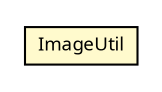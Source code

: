 #!/usr/local/bin/dot
#
# Class diagram 
# Generated by UMLGraph version R5_6 (http://www.umlgraph.org/)
#

digraph G {
	edge [fontname="Trebuchet MS",fontsize=10,labelfontname="Trebuchet MS",labelfontsize=10];
	node [fontname="Trebuchet MS",fontsize=10,shape=plaintext];
	nodesep=0.25;
	ranksep=0.5;
	// se.cambio.cds.openehr.util.ImageUtil
	c233807 [label=<<table title="se.cambio.cds.openehr.util.ImageUtil" border="0" cellborder="1" cellspacing="0" cellpadding="2" port="p" bgcolor="lemonChiffon" href="./ImageUtil.html">
		<tr><td><table border="0" cellspacing="0" cellpadding="1">
<tr><td align="center" balign="center"><font face="Trebuchet MS"> ImageUtil </font></td></tr>
		</table></td></tr>
		</table>>, URL="./ImageUtil.html", fontname="Trebuchet MS", fontcolor="black", fontsize=9.0];
}

